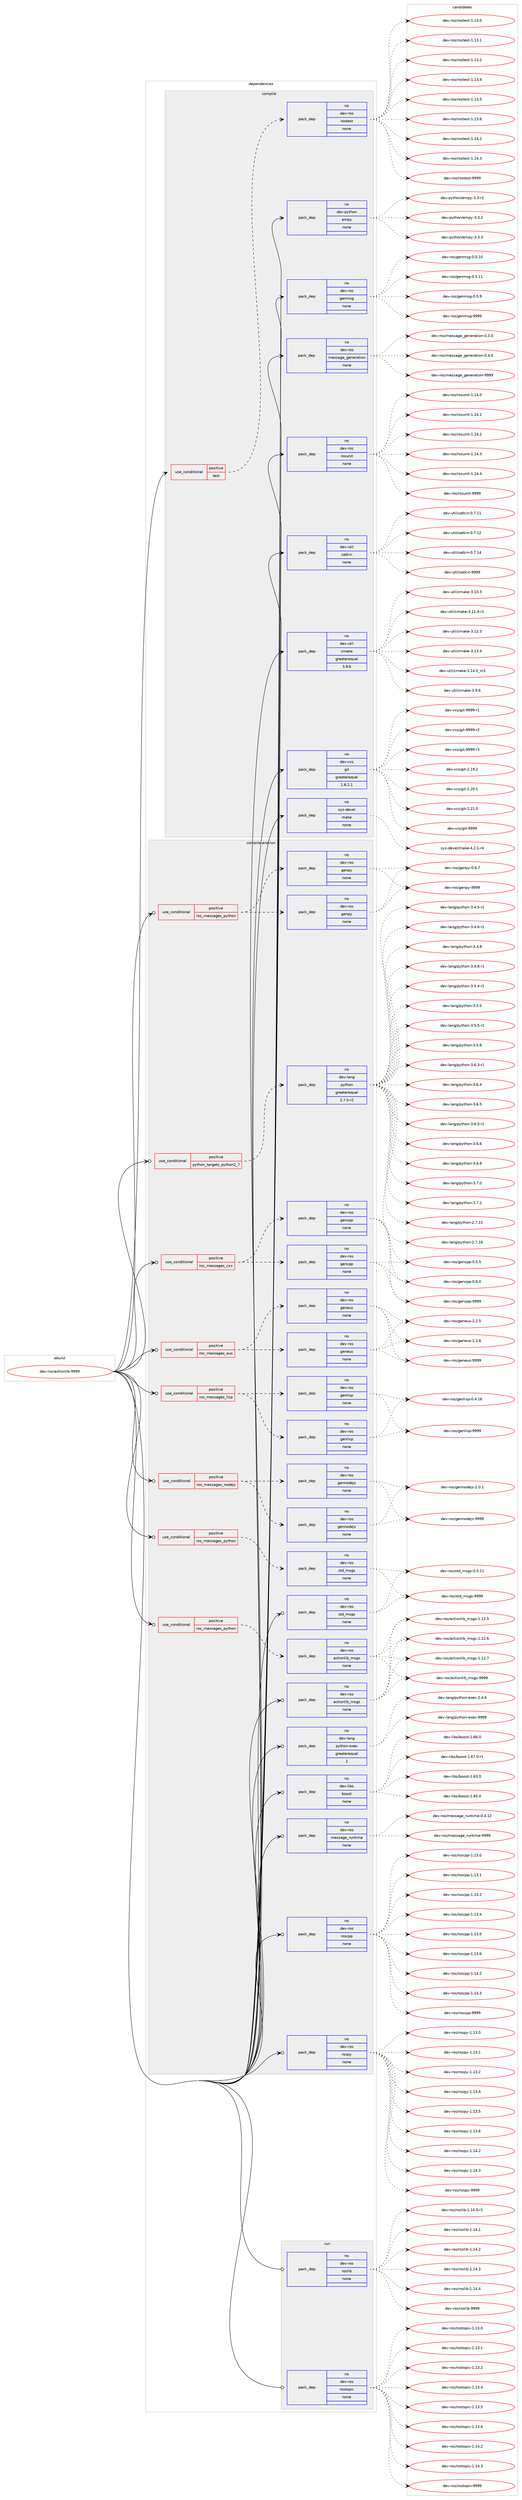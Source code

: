 digraph prolog {

# *************
# Graph options
# *************

newrank=true;
concentrate=true;
compound=true;
graph [rankdir=LR,fontname=Helvetica,fontsize=10,ranksep=1.5];#, ranksep=2.5, nodesep=0.2];
edge  [arrowhead=vee];
node  [fontname=Helvetica,fontsize=10];

# **********
# The ebuild
# **********

subgraph cluster_leftcol {
color=gray;
rank=same;
label=<<i>ebuild</i>>;
id [label="dev-ros/actionlib-9999", color=red, width=4, href="../dev-ros/actionlib-9999.svg"];
}

# ****************
# The dependencies
# ****************

subgraph cluster_midcol {
color=gray;
label=<<i>dependencies</i>>;
subgraph cluster_compile {
fillcolor="#eeeeee";
style=filled;
label=<<i>compile</i>>;
subgraph cond387788 {
dependency1451330 [label=<<TABLE BORDER="0" CELLBORDER="1" CELLSPACING="0" CELLPADDING="4"><TR><TD ROWSPAN="3" CELLPADDING="10">use_conditional</TD></TR><TR><TD>positive</TD></TR><TR><TD>test</TD></TR></TABLE>>, shape=none, color=red];
subgraph pack1040162 {
dependency1451331 [label=<<TABLE BORDER="0" CELLBORDER="1" CELLSPACING="0" CELLPADDING="4" WIDTH="220"><TR><TD ROWSPAN="6" CELLPADDING="30">pack_dep</TD></TR><TR><TD WIDTH="110">no</TD></TR><TR><TD>dev-ros</TD></TR><TR><TD>rostest</TD></TR><TR><TD>none</TD></TR><TR><TD></TD></TR></TABLE>>, shape=none, color=blue];
}
dependency1451330:e -> dependency1451331:w [weight=20,style="dashed",arrowhead="vee"];
}
id:e -> dependency1451330:w [weight=20,style="solid",arrowhead="vee"];
subgraph pack1040163 {
dependency1451332 [label=<<TABLE BORDER="0" CELLBORDER="1" CELLSPACING="0" CELLPADDING="4" WIDTH="220"><TR><TD ROWSPAN="6" CELLPADDING="30">pack_dep</TD></TR><TR><TD WIDTH="110">no</TD></TR><TR><TD>dev-python</TD></TR><TR><TD>empy</TD></TR><TR><TD>none</TD></TR><TR><TD></TD></TR></TABLE>>, shape=none, color=blue];
}
id:e -> dependency1451332:w [weight=20,style="solid",arrowhead="vee"];
subgraph pack1040164 {
dependency1451333 [label=<<TABLE BORDER="0" CELLBORDER="1" CELLSPACING="0" CELLPADDING="4" WIDTH="220"><TR><TD ROWSPAN="6" CELLPADDING="30">pack_dep</TD></TR><TR><TD WIDTH="110">no</TD></TR><TR><TD>dev-ros</TD></TR><TR><TD>genmsg</TD></TR><TR><TD>none</TD></TR><TR><TD></TD></TR></TABLE>>, shape=none, color=blue];
}
id:e -> dependency1451333:w [weight=20,style="solid",arrowhead="vee"];
subgraph pack1040165 {
dependency1451334 [label=<<TABLE BORDER="0" CELLBORDER="1" CELLSPACING="0" CELLPADDING="4" WIDTH="220"><TR><TD ROWSPAN="6" CELLPADDING="30">pack_dep</TD></TR><TR><TD WIDTH="110">no</TD></TR><TR><TD>dev-ros</TD></TR><TR><TD>message_generation</TD></TR><TR><TD>none</TD></TR><TR><TD></TD></TR></TABLE>>, shape=none, color=blue];
}
id:e -> dependency1451334:w [weight=20,style="solid",arrowhead="vee"];
subgraph pack1040166 {
dependency1451335 [label=<<TABLE BORDER="0" CELLBORDER="1" CELLSPACING="0" CELLPADDING="4" WIDTH="220"><TR><TD ROWSPAN="6" CELLPADDING="30">pack_dep</TD></TR><TR><TD WIDTH="110">no</TD></TR><TR><TD>dev-ros</TD></TR><TR><TD>rosunit</TD></TR><TR><TD>none</TD></TR><TR><TD></TD></TR></TABLE>>, shape=none, color=blue];
}
id:e -> dependency1451335:w [weight=20,style="solid",arrowhead="vee"];
subgraph pack1040167 {
dependency1451336 [label=<<TABLE BORDER="0" CELLBORDER="1" CELLSPACING="0" CELLPADDING="4" WIDTH="220"><TR><TD ROWSPAN="6" CELLPADDING="30">pack_dep</TD></TR><TR><TD WIDTH="110">no</TD></TR><TR><TD>dev-util</TD></TR><TR><TD>catkin</TD></TR><TR><TD>none</TD></TR><TR><TD></TD></TR></TABLE>>, shape=none, color=blue];
}
id:e -> dependency1451336:w [weight=20,style="solid",arrowhead="vee"];
subgraph pack1040168 {
dependency1451337 [label=<<TABLE BORDER="0" CELLBORDER="1" CELLSPACING="0" CELLPADDING="4" WIDTH="220"><TR><TD ROWSPAN="6" CELLPADDING="30">pack_dep</TD></TR><TR><TD WIDTH="110">no</TD></TR><TR><TD>dev-util</TD></TR><TR><TD>cmake</TD></TR><TR><TD>greaterequal</TD></TR><TR><TD>3.9.6</TD></TR></TABLE>>, shape=none, color=blue];
}
id:e -> dependency1451337:w [weight=20,style="solid",arrowhead="vee"];
subgraph pack1040169 {
dependency1451338 [label=<<TABLE BORDER="0" CELLBORDER="1" CELLSPACING="0" CELLPADDING="4" WIDTH="220"><TR><TD ROWSPAN="6" CELLPADDING="30">pack_dep</TD></TR><TR><TD WIDTH="110">no</TD></TR><TR><TD>dev-vcs</TD></TR><TR><TD>git</TD></TR><TR><TD>greaterequal</TD></TR><TR><TD>1.8.2.1</TD></TR></TABLE>>, shape=none, color=blue];
}
id:e -> dependency1451338:w [weight=20,style="solid",arrowhead="vee"];
subgraph pack1040170 {
dependency1451339 [label=<<TABLE BORDER="0" CELLBORDER="1" CELLSPACING="0" CELLPADDING="4" WIDTH="220"><TR><TD ROWSPAN="6" CELLPADDING="30">pack_dep</TD></TR><TR><TD WIDTH="110">no</TD></TR><TR><TD>sys-devel</TD></TR><TR><TD>make</TD></TR><TR><TD>none</TD></TR><TR><TD></TD></TR></TABLE>>, shape=none, color=blue];
}
id:e -> dependency1451339:w [weight=20,style="solid",arrowhead="vee"];
}
subgraph cluster_compileandrun {
fillcolor="#eeeeee";
style=filled;
label=<<i>compile and run</i>>;
subgraph cond387789 {
dependency1451340 [label=<<TABLE BORDER="0" CELLBORDER="1" CELLSPACING="0" CELLPADDING="4"><TR><TD ROWSPAN="3" CELLPADDING="10">use_conditional</TD></TR><TR><TD>positive</TD></TR><TR><TD>python_targets_python2_7</TD></TR></TABLE>>, shape=none, color=red];
subgraph pack1040171 {
dependency1451341 [label=<<TABLE BORDER="0" CELLBORDER="1" CELLSPACING="0" CELLPADDING="4" WIDTH="220"><TR><TD ROWSPAN="6" CELLPADDING="30">pack_dep</TD></TR><TR><TD WIDTH="110">no</TD></TR><TR><TD>dev-lang</TD></TR><TR><TD>python</TD></TR><TR><TD>greaterequal</TD></TR><TR><TD>2.7.5-r2</TD></TR></TABLE>>, shape=none, color=blue];
}
dependency1451340:e -> dependency1451341:w [weight=20,style="dashed",arrowhead="vee"];
}
id:e -> dependency1451340:w [weight=20,style="solid",arrowhead="odotvee"];
subgraph cond387790 {
dependency1451342 [label=<<TABLE BORDER="0" CELLBORDER="1" CELLSPACING="0" CELLPADDING="4"><TR><TD ROWSPAN="3" CELLPADDING="10">use_conditional</TD></TR><TR><TD>positive</TD></TR><TR><TD>ros_messages_cxx</TD></TR></TABLE>>, shape=none, color=red];
subgraph pack1040172 {
dependency1451343 [label=<<TABLE BORDER="0" CELLBORDER="1" CELLSPACING="0" CELLPADDING="4" WIDTH="220"><TR><TD ROWSPAN="6" CELLPADDING="30">pack_dep</TD></TR><TR><TD WIDTH="110">no</TD></TR><TR><TD>dev-ros</TD></TR><TR><TD>gencpp</TD></TR><TR><TD>none</TD></TR><TR><TD></TD></TR></TABLE>>, shape=none, color=blue];
}
dependency1451342:e -> dependency1451343:w [weight=20,style="dashed",arrowhead="vee"];
subgraph pack1040173 {
dependency1451344 [label=<<TABLE BORDER="0" CELLBORDER="1" CELLSPACING="0" CELLPADDING="4" WIDTH="220"><TR><TD ROWSPAN="6" CELLPADDING="30">pack_dep</TD></TR><TR><TD WIDTH="110">no</TD></TR><TR><TD>dev-ros</TD></TR><TR><TD>gencpp</TD></TR><TR><TD>none</TD></TR><TR><TD></TD></TR></TABLE>>, shape=none, color=blue];
}
dependency1451342:e -> dependency1451344:w [weight=20,style="dashed",arrowhead="vee"];
}
id:e -> dependency1451342:w [weight=20,style="solid",arrowhead="odotvee"];
subgraph cond387791 {
dependency1451345 [label=<<TABLE BORDER="0" CELLBORDER="1" CELLSPACING="0" CELLPADDING="4"><TR><TD ROWSPAN="3" CELLPADDING="10">use_conditional</TD></TR><TR><TD>positive</TD></TR><TR><TD>ros_messages_eus</TD></TR></TABLE>>, shape=none, color=red];
subgraph pack1040174 {
dependency1451346 [label=<<TABLE BORDER="0" CELLBORDER="1" CELLSPACING="0" CELLPADDING="4" WIDTH="220"><TR><TD ROWSPAN="6" CELLPADDING="30">pack_dep</TD></TR><TR><TD WIDTH="110">no</TD></TR><TR><TD>dev-ros</TD></TR><TR><TD>geneus</TD></TR><TR><TD>none</TD></TR><TR><TD></TD></TR></TABLE>>, shape=none, color=blue];
}
dependency1451345:e -> dependency1451346:w [weight=20,style="dashed",arrowhead="vee"];
subgraph pack1040175 {
dependency1451347 [label=<<TABLE BORDER="0" CELLBORDER="1" CELLSPACING="0" CELLPADDING="4" WIDTH="220"><TR><TD ROWSPAN="6" CELLPADDING="30">pack_dep</TD></TR><TR><TD WIDTH="110">no</TD></TR><TR><TD>dev-ros</TD></TR><TR><TD>geneus</TD></TR><TR><TD>none</TD></TR><TR><TD></TD></TR></TABLE>>, shape=none, color=blue];
}
dependency1451345:e -> dependency1451347:w [weight=20,style="dashed",arrowhead="vee"];
}
id:e -> dependency1451345:w [weight=20,style="solid",arrowhead="odotvee"];
subgraph cond387792 {
dependency1451348 [label=<<TABLE BORDER="0" CELLBORDER="1" CELLSPACING="0" CELLPADDING="4"><TR><TD ROWSPAN="3" CELLPADDING="10">use_conditional</TD></TR><TR><TD>positive</TD></TR><TR><TD>ros_messages_lisp</TD></TR></TABLE>>, shape=none, color=red];
subgraph pack1040176 {
dependency1451349 [label=<<TABLE BORDER="0" CELLBORDER="1" CELLSPACING="0" CELLPADDING="4" WIDTH="220"><TR><TD ROWSPAN="6" CELLPADDING="30">pack_dep</TD></TR><TR><TD WIDTH="110">no</TD></TR><TR><TD>dev-ros</TD></TR><TR><TD>genlisp</TD></TR><TR><TD>none</TD></TR><TR><TD></TD></TR></TABLE>>, shape=none, color=blue];
}
dependency1451348:e -> dependency1451349:w [weight=20,style="dashed",arrowhead="vee"];
subgraph pack1040177 {
dependency1451350 [label=<<TABLE BORDER="0" CELLBORDER="1" CELLSPACING="0" CELLPADDING="4" WIDTH="220"><TR><TD ROWSPAN="6" CELLPADDING="30">pack_dep</TD></TR><TR><TD WIDTH="110">no</TD></TR><TR><TD>dev-ros</TD></TR><TR><TD>genlisp</TD></TR><TR><TD>none</TD></TR><TR><TD></TD></TR></TABLE>>, shape=none, color=blue];
}
dependency1451348:e -> dependency1451350:w [weight=20,style="dashed",arrowhead="vee"];
}
id:e -> dependency1451348:w [weight=20,style="solid",arrowhead="odotvee"];
subgraph cond387793 {
dependency1451351 [label=<<TABLE BORDER="0" CELLBORDER="1" CELLSPACING="0" CELLPADDING="4"><TR><TD ROWSPAN="3" CELLPADDING="10">use_conditional</TD></TR><TR><TD>positive</TD></TR><TR><TD>ros_messages_nodejs</TD></TR></TABLE>>, shape=none, color=red];
subgraph pack1040178 {
dependency1451352 [label=<<TABLE BORDER="0" CELLBORDER="1" CELLSPACING="0" CELLPADDING="4" WIDTH="220"><TR><TD ROWSPAN="6" CELLPADDING="30">pack_dep</TD></TR><TR><TD WIDTH="110">no</TD></TR><TR><TD>dev-ros</TD></TR><TR><TD>gennodejs</TD></TR><TR><TD>none</TD></TR><TR><TD></TD></TR></TABLE>>, shape=none, color=blue];
}
dependency1451351:e -> dependency1451352:w [weight=20,style="dashed",arrowhead="vee"];
subgraph pack1040179 {
dependency1451353 [label=<<TABLE BORDER="0" CELLBORDER="1" CELLSPACING="0" CELLPADDING="4" WIDTH="220"><TR><TD ROWSPAN="6" CELLPADDING="30">pack_dep</TD></TR><TR><TD WIDTH="110">no</TD></TR><TR><TD>dev-ros</TD></TR><TR><TD>gennodejs</TD></TR><TR><TD>none</TD></TR><TR><TD></TD></TR></TABLE>>, shape=none, color=blue];
}
dependency1451351:e -> dependency1451353:w [weight=20,style="dashed",arrowhead="vee"];
}
id:e -> dependency1451351:w [weight=20,style="solid",arrowhead="odotvee"];
subgraph cond387794 {
dependency1451354 [label=<<TABLE BORDER="0" CELLBORDER="1" CELLSPACING="0" CELLPADDING="4"><TR><TD ROWSPAN="3" CELLPADDING="10">use_conditional</TD></TR><TR><TD>positive</TD></TR><TR><TD>ros_messages_python</TD></TR></TABLE>>, shape=none, color=red];
subgraph pack1040180 {
dependency1451355 [label=<<TABLE BORDER="0" CELLBORDER="1" CELLSPACING="0" CELLPADDING="4" WIDTH="220"><TR><TD ROWSPAN="6" CELLPADDING="30">pack_dep</TD></TR><TR><TD WIDTH="110">no</TD></TR><TR><TD>dev-ros</TD></TR><TR><TD>actionlib_msgs</TD></TR><TR><TD>none</TD></TR><TR><TD></TD></TR></TABLE>>, shape=none, color=blue];
}
dependency1451354:e -> dependency1451355:w [weight=20,style="dashed",arrowhead="vee"];
}
id:e -> dependency1451354:w [weight=20,style="solid",arrowhead="odotvee"];
subgraph cond387795 {
dependency1451356 [label=<<TABLE BORDER="0" CELLBORDER="1" CELLSPACING="0" CELLPADDING="4"><TR><TD ROWSPAN="3" CELLPADDING="10">use_conditional</TD></TR><TR><TD>positive</TD></TR><TR><TD>ros_messages_python</TD></TR></TABLE>>, shape=none, color=red];
subgraph pack1040181 {
dependency1451357 [label=<<TABLE BORDER="0" CELLBORDER="1" CELLSPACING="0" CELLPADDING="4" WIDTH="220"><TR><TD ROWSPAN="6" CELLPADDING="30">pack_dep</TD></TR><TR><TD WIDTH="110">no</TD></TR><TR><TD>dev-ros</TD></TR><TR><TD>genpy</TD></TR><TR><TD>none</TD></TR><TR><TD></TD></TR></TABLE>>, shape=none, color=blue];
}
dependency1451356:e -> dependency1451357:w [weight=20,style="dashed",arrowhead="vee"];
subgraph pack1040182 {
dependency1451358 [label=<<TABLE BORDER="0" CELLBORDER="1" CELLSPACING="0" CELLPADDING="4" WIDTH="220"><TR><TD ROWSPAN="6" CELLPADDING="30">pack_dep</TD></TR><TR><TD WIDTH="110">no</TD></TR><TR><TD>dev-ros</TD></TR><TR><TD>genpy</TD></TR><TR><TD>none</TD></TR><TR><TD></TD></TR></TABLE>>, shape=none, color=blue];
}
dependency1451356:e -> dependency1451358:w [weight=20,style="dashed",arrowhead="vee"];
}
id:e -> dependency1451356:w [weight=20,style="solid",arrowhead="odotvee"];
subgraph cond387796 {
dependency1451359 [label=<<TABLE BORDER="0" CELLBORDER="1" CELLSPACING="0" CELLPADDING="4"><TR><TD ROWSPAN="3" CELLPADDING="10">use_conditional</TD></TR><TR><TD>positive</TD></TR><TR><TD>ros_messages_python</TD></TR></TABLE>>, shape=none, color=red];
subgraph pack1040183 {
dependency1451360 [label=<<TABLE BORDER="0" CELLBORDER="1" CELLSPACING="0" CELLPADDING="4" WIDTH="220"><TR><TD ROWSPAN="6" CELLPADDING="30">pack_dep</TD></TR><TR><TD WIDTH="110">no</TD></TR><TR><TD>dev-ros</TD></TR><TR><TD>std_msgs</TD></TR><TR><TD>none</TD></TR><TR><TD></TD></TR></TABLE>>, shape=none, color=blue];
}
dependency1451359:e -> dependency1451360:w [weight=20,style="dashed",arrowhead="vee"];
}
id:e -> dependency1451359:w [weight=20,style="solid",arrowhead="odotvee"];
subgraph pack1040184 {
dependency1451361 [label=<<TABLE BORDER="0" CELLBORDER="1" CELLSPACING="0" CELLPADDING="4" WIDTH="220"><TR><TD ROWSPAN="6" CELLPADDING="30">pack_dep</TD></TR><TR><TD WIDTH="110">no</TD></TR><TR><TD>dev-lang</TD></TR><TR><TD>python-exec</TD></TR><TR><TD>greaterequal</TD></TR><TR><TD>2</TD></TR></TABLE>>, shape=none, color=blue];
}
id:e -> dependency1451361:w [weight=20,style="solid",arrowhead="odotvee"];
subgraph pack1040185 {
dependency1451362 [label=<<TABLE BORDER="0" CELLBORDER="1" CELLSPACING="0" CELLPADDING="4" WIDTH="220"><TR><TD ROWSPAN="6" CELLPADDING="30">pack_dep</TD></TR><TR><TD WIDTH="110">no</TD></TR><TR><TD>dev-libs</TD></TR><TR><TD>boost</TD></TR><TR><TD>none</TD></TR><TR><TD></TD></TR></TABLE>>, shape=none, color=blue];
}
id:e -> dependency1451362:w [weight=20,style="solid",arrowhead="odotvee"];
subgraph pack1040186 {
dependency1451363 [label=<<TABLE BORDER="0" CELLBORDER="1" CELLSPACING="0" CELLPADDING="4" WIDTH="220"><TR><TD ROWSPAN="6" CELLPADDING="30">pack_dep</TD></TR><TR><TD WIDTH="110">no</TD></TR><TR><TD>dev-ros</TD></TR><TR><TD>actionlib_msgs</TD></TR><TR><TD>none</TD></TR><TR><TD></TD></TR></TABLE>>, shape=none, color=blue];
}
id:e -> dependency1451363:w [weight=20,style="solid",arrowhead="odotvee"];
subgraph pack1040187 {
dependency1451364 [label=<<TABLE BORDER="0" CELLBORDER="1" CELLSPACING="0" CELLPADDING="4" WIDTH="220"><TR><TD ROWSPAN="6" CELLPADDING="30">pack_dep</TD></TR><TR><TD WIDTH="110">no</TD></TR><TR><TD>dev-ros</TD></TR><TR><TD>message_runtime</TD></TR><TR><TD>none</TD></TR><TR><TD></TD></TR></TABLE>>, shape=none, color=blue];
}
id:e -> dependency1451364:w [weight=20,style="solid",arrowhead="odotvee"];
subgraph pack1040188 {
dependency1451365 [label=<<TABLE BORDER="0" CELLBORDER="1" CELLSPACING="0" CELLPADDING="4" WIDTH="220"><TR><TD ROWSPAN="6" CELLPADDING="30">pack_dep</TD></TR><TR><TD WIDTH="110">no</TD></TR><TR><TD>dev-ros</TD></TR><TR><TD>roscpp</TD></TR><TR><TD>none</TD></TR><TR><TD></TD></TR></TABLE>>, shape=none, color=blue];
}
id:e -> dependency1451365:w [weight=20,style="solid",arrowhead="odotvee"];
subgraph pack1040189 {
dependency1451366 [label=<<TABLE BORDER="0" CELLBORDER="1" CELLSPACING="0" CELLPADDING="4" WIDTH="220"><TR><TD ROWSPAN="6" CELLPADDING="30">pack_dep</TD></TR><TR><TD WIDTH="110">no</TD></TR><TR><TD>dev-ros</TD></TR><TR><TD>rospy</TD></TR><TR><TD>none</TD></TR><TR><TD></TD></TR></TABLE>>, shape=none, color=blue];
}
id:e -> dependency1451366:w [weight=20,style="solid",arrowhead="odotvee"];
subgraph pack1040190 {
dependency1451367 [label=<<TABLE BORDER="0" CELLBORDER="1" CELLSPACING="0" CELLPADDING="4" WIDTH="220"><TR><TD ROWSPAN="6" CELLPADDING="30">pack_dep</TD></TR><TR><TD WIDTH="110">no</TD></TR><TR><TD>dev-ros</TD></TR><TR><TD>std_msgs</TD></TR><TR><TD>none</TD></TR><TR><TD></TD></TR></TABLE>>, shape=none, color=blue];
}
id:e -> dependency1451367:w [weight=20,style="solid",arrowhead="odotvee"];
}
subgraph cluster_run {
fillcolor="#eeeeee";
style=filled;
label=<<i>run</i>>;
subgraph pack1040191 {
dependency1451368 [label=<<TABLE BORDER="0" CELLBORDER="1" CELLSPACING="0" CELLPADDING="4" WIDTH="220"><TR><TD ROWSPAN="6" CELLPADDING="30">pack_dep</TD></TR><TR><TD WIDTH="110">no</TD></TR><TR><TD>dev-ros</TD></TR><TR><TD>roslib</TD></TR><TR><TD>none</TD></TR><TR><TD></TD></TR></TABLE>>, shape=none, color=blue];
}
id:e -> dependency1451368:w [weight=20,style="solid",arrowhead="odot"];
subgraph pack1040192 {
dependency1451369 [label=<<TABLE BORDER="0" CELLBORDER="1" CELLSPACING="0" CELLPADDING="4" WIDTH="220"><TR><TD ROWSPAN="6" CELLPADDING="30">pack_dep</TD></TR><TR><TD WIDTH="110">no</TD></TR><TR><TD>dev-ros</TD></TR><TR><TD>rostopic</TD></TR><TR><TD>none</TD></TR><TR><TD></TD></TR></TABLE>>, shape=none, color=blue];
}
id:e -> dependency1451369:w [weight=20,style="solid",arrowhead="odot"];
}
}

# **************
# The candidates
# **************

subgraph cluster_choices {
rank=same;
color=gray;
label=<<i>candidates</i>>;

subgraph choice1040162 {
color=black;
nodesep=1;
choice100101118451141111154711411111511610111511645494649514648 [label="dev-ros/rostest-1.13.0", color=red, width=4,href="../dev-ros/rostest-1.13.0.svg"];
choice100101118451141111154711411111511610111511645494649514649 [label="dev-ros/rostest-1.13.1", color=red, width=4,href="../dev-ros/rostest-1.13.1.svg"];
choice100101118451141111154711411111511610111511645494649514650 [label="dev-ros/rostest-1.13.2", color=red, width=4,href="../dev-ros/rostest-1.13.2.svg"];
choice100101118451141111154711411111511610111511645494649514652 [label="dev-ros/rostest-1.13.4", color=red, width=4,href="../dev-ros/rostest-1.13.4.svg"];
choice100101118451141111154711411111511610111511645494649514653 [label="dev-ros/rostest-1.13.5", color=red, width=4,href="../dev-ros/rostest-1.13.5.svg"];
choice100101118451141111154711411111511610111511645494649514654 [label="dev-ros/rostest-1.13.6", color=red, width=4,href="../dev-ros/rostest-1.13.6.svg"];
choice100101118451141111154711411111511610111511645494649524650 [label="dev-ros/rostest-1.14.2", color=red, width=4,href="../dev-ros/rostest-1.14.2.svg"];
choice100101118451141111154711411111511610111511645494649524651 [label="dev-ros/rostest-1.14.3", color=red, width=4,href="../dev-ros/rostest-1.14.3.svg"];
choice10010111845114111115471141111151161011151164557575757 [label="dev-ros/rostest-9999", color=red, width=4,href="../dev-ros/rostest-9999.svg"];
dependency1451331:e -> choice100101118451141111154711411111511610111511645494649514648:w [style=dotted,weight="100"];
dependency1451331:e -> choice100101118451141111154711411111511610111511645494649514649:w [style=dotted,weight="100"];
dependency1451331:e -> choice100101118451141111154711411111511610111511645494649514650:w [style=dotted,weight="100"];
dependency1451331:e -> choice100101118451141111154711411111511610111511645494649514652:w [style=dotted,weight="100"];
dependency1451331:e -> choice100101118451141111154711411111511610111511645494649514653:w [style=dotted,weight="100"];
dependency1451331:e -> choice100101118451141111154711411111511610111511645494649514654:w [style=dotted,weight="100"];
dependency1451331:e -> choice100101118451141111154711411111511610111511645494649524650:w [style=dotted,weight="100"];
dependency1451331:e -> choice100101118451141111154711411111511610111511645494649524651:w [style=dotted,weight="100"];
dependency1451331:e -> choice10010111845114111115471141111151161011151164557575757:w [style=dotted,weight="100"];
}
subgraph choice1040163 {
color=black;
nodesep=1;
choice1001011184511212111610411111047101109112121455146514511449 [label="dev-python/empy-3.3-r1", color=red, width=4,href="../dev-python/empy-3.3-r1.svg"];
choice1001011184511212111610411111047101109112121455146514650 [label="dev-python/empy-3.3.2", color=red, width=4,href="../dev-python/empy-3.3.2.svg"];
choice1001011184511212111610411111047101109112121455146514651 [label="dev-python/empy-3.3.3", color=red, width=4,href="../dev-python/empy-3.3.3.svg"];
dependency1451332:e -> choice1001011184511212111610411111047101109112121455146514511449:w [style=dotted,weight="100"];
dependency1451332:e -> choice1001011184511212111610411111047101109112121455146514650:w [style=dotted,weight="100"];
dependency1451332:e -> choice1001011184511212111610411111047101109112121455146514651:w [style=dotted,weight="100"];
}
subgraph choice1040164 {
color=black;
nodesep=1;
choice100101118451141111154710310111010911510345484653464948 [label="dev-ros/genmsg-0.5.10", color=red, width=4,href="../dev-ros/genmsg-0.5.10.svg"];
choice100101118451141111154710310111010911510345484653464949 [label="dev-ros/genmsg-0.5.11", color=red, width=4,href="../dev-ros/genmsg-0.5.11.svg"];
choice1001011184511411111547103101110109115103454846534657 [label="dev-ros/genmsg-0.5.9", color=red, width=4,href="../dev-ros/genmsg-0.5.9.svg"];
choice10010111845114111115471031011101091151034557575757 [label="dev-ros/genmsg-9999", color=red, width=4,href="../dev-ros/genmsg-9999.svg"];
dependency1451333:e -> choice100101118451141111154710310111010911510345484653464948:w [style=dotted,weight="100"];
dependency1451333:e -> choice100101118451141111154710310111010911510345484653464949:w [style=dotted,weight="100"];
dependency1451333:e -> choice1001011184511411111547103101110109115103454846534657:w [style=dotted,weight="100"];
dependency1451333:e -> choice10010111845114111115471031011101091151034557575757:w [style=dotted,weight="100"];
}
subgraph choice1040165 {
color=black;
nodesep=1;
choice1001011184511411111547109101115115971031019510310111010111497116105111110454846514648 [label="dev-ros/message_generation-0.3.0", color=red, width=4,href="../dev-ros/message_generation-0.3.0.svg"];
choice1001011184511411111547109101115115971031019510310111010111497116105111110454846524648 [label="dev-ros/message_generation-0.4.0", color=red, width=4,href="../dev-ros/message_generation-0.4.0.svg"];
choice10010111845114111115471091011151159710310195103101110101114971161051111104557575757 [label="dev-ros/message_generation-9999", color=red, width=4,href="../dev-ros/message_generation-9999.svg"];
dependency1451334:e -> choice1001011184511411111547109101115115971031019510310111010111497116105111110454846514648:w [style=dotted,weight="100"];
dependency1451334:e -> choice1001011184511411111547109101115115971031019510310111010111497116105111110454846524648:w [style=dotted,weight="100"];
dependency1451334:e -> choice10010111845114111115471091011151159710310195103101110101114971161051111104557575757:w [style=dotted,weight="100"];
}
subgraph choice1040166 {
color=black;
nodesep=1;
choice100101118451141111154711411111511711010511645494649524648 [label="dev-ros/rosunit-1.14.0", color=red, width=4,href="../dev-ros/rosunit-1.14.0.svg"];
choice100101118451141111154711411111511711010511645494649524649 [label="dev-ros/rosunit-1.14.1", color=red, width=4,href="../dev-ros/rosunit-1.14.1.svg"];
choice100101118451141111154711411111511711010511645494649524650 [label="dev-ros/rosunit-1.14.2", color=red, width=4,href="../dev-ros/rosunit-1.14.2.svg"];
choice100101118451141111154711411111511711010511645494649524651 [label="dev-ros/rosunit-1.14.3", color=red, width=4,href="../dev-ros/rosunit-1.14.3.svg"];
choice100101118451141111154711411111511711010511645494649524652 [label="dev-ros/rosunit-1.14.4", color=red, width=4,href="../dev-ros/rosunit-1.14.4.svg"];
choice10010111845114111115471141111151171101051164557575757 [label="dev-ros/rosunit-9999", color=red, width=4,href="../dev-ros/rosunit-9999.svg"];
dependency1451335:e -> choice100101118451141111154711411111511711010511645494649524648:w [style=dotted,weight="100"];
dependency1451335:e -> choice100101118451141111154711411111511711010511645494649524649:w [style=dotted,weight="100"];
dependency1451335:e -> choice100101118451141111154711411111511711010511645494649524650:w [style=dotted,weight="100"];
dependency1451335:e -> choice100101118451141111154711411111511711010511645494649524651:w [style=dotted,weight="100"];
dependency1451335:e -> choice100101118451141111154711411111511711010511645494649524652:w [style=dotted,weight="100"];
dependency1451335:e -> choice10010111845114111115471141111151171101051164557575757:w [style=dotted,weight="100"];
}
subgraph choice1040167 {
color=black;
nodesep=1;
choice1001011184511711610510847999711610710511045484655464949 [label="dev-util/catkin-0.7.11", color=red, width=4,href="../dev-util/catkin-0.7.11.svg"];
choice1001011184511711610510847999711610710511045484655464950 [label="dev-util/catkin-0.7.12", color=red, width=4,href="../dev-util/catkin-0.7.12.svg"];
choice1001011184511711610510847999711610710511045484655464952 [label="dev-util/catkin-0.7.14", color=red, width=4,href="../dev-util/catkin-0.7.14.svg"];
choice100101118451171161051084799971161071051104557575757 [label="dev-util/catkin-9999", color=red, width=4,href="../dev-util/catkin-9999.svg"];
dependency1451336:e -> choice1001011184511711610510847999711610710511045484655464949:w [style=dotted,weight="100"];
dependency1451336:e -> choice1001011184511711610510847999711610710511045484655464950:w [style=dotted,weight="100"];
dependency1451336:e -> choice1001011184511711610510847999711610710511045484655464952:w [style=dotted,weight="100"];
dependency1451336:e -> choice100101118451171161051084799971161071051104557575757:w [style=dotted,weight="100"];
}
subgraph choice1040168 {
color=black;
nodesep=1;
choice1001011184511711610510847991099710710145514649484651 [label="dev-util/cmake-3.10.3", color=red, width=4,href="../dev-util/cmake-3.10.3.svg"];
choice10010111845117116105108479910997107101455146494946524511449 [label="dev-util/cmake-3.11.4-r1", color=red, width=4,href="../dev-util/cmake-3.11.4-r1.svg"];
choice1001011184511711610510847991099710710145514649504651 [label="dev-util/cmake-3.12.3", color=red, width=4,href="../dev-util/cmake-3.12.3.svg"];
choice1001011184511711610510847991099710710145514649514652 [label="dev-util/cmake-3.13.4", color=red, width=4,href="../dev-util/cmake-3.13.4.svg"];
choice1001011184511711610510847991099710710145514649524648951149951 [label="dev-util/cmake-3.14.0_rc3", color=red, width=4,href="../dev-util/cmake-3.14.0_rc3.svg"];
choice10010111845117116105108479910997107101455146574654 [label="dev-util/cmake-3.9.6", color=red, width=4,href="../dev-util/cmake-3.9.6.svg"];
dependency1451337:e -> choice1001011184511711610510847991099710710145514649484651:w [style=dotted,weight="100"];
dependency1451337:e -> choice10010111845117116105108479910997107101455146494946524511449:w [style=dotted,weight="100"];
dependency1451337:e -> choice1001011184511711610510847991099710710145514649504651:w [style=dotted,weight="100"];
dependency1451337:e -> choice1001011184511711610510847991099710710145514649514652:w [style=dotted,weight="100"];
dependency1451337:e -> choice1001011184511711610510847991099710710145514649524648951149951:w [style=dotted,weight="100"];
dependency1451337:e -> choice10010111845117116105108479910997107101455146574654:w [style=dotted,weight="100"];
}
subgraph choice1040169 {
color=black;
nodesep=1;
choice10010111845118991154710310511645504649574650 [label="dev-vcs/git-2.19.2", color=red, width=4,href="../dev-vcs/git-2.19.2.svg"];
choice10010111845118991154710310511645504650484649 [label="dev-vcs/git-2.20.1", color=red, width=4,href="../dev-vcs/git-2.20.1.svg"];
choice10010111845118991154710310511645504650494648 [label="dev-vcs/git-2.21.0", color=red, width=4,href="../dev-vcs/git-2.21.0.svg"];
choice1001011184511899115471031051164557575757 [label="dev-vcs/git-9999", color=red, width=4,href="../dev-vcs/git-9999.svg"];
choice10010111845118991154710310511645575757574511449 [label="dev-vcs/git-9999-r1", color=red, width=4,href="../dev-vcs/git-9999-r1.svg"];
choice10010111845118991154710310511645575757574511450 [label="dev-vcs/git-9999-r2", color=red, width=4,href="../dev-vcs/git-9999-r2.svg"];
choice10010111845118991154710310511645575757574511451 [label="dev-vcs/git-9999-r3", color=red, width=4,href="../dev-vcs/git-9999-r3.svg"];
dependency1451338:e -> choice10010111845118991154710310511645504649574650:w [style=dotted,weight="100"];
dependency1451338:e -> choice10010111845118991154710310511645504650484649:w [style=dotted,weight="100"];
dependency1451338:e -> choice10010111845118991154710310511645504650494648:w [style=dotted,weight="100"];
dependency1451338:e -> choice1001011184511899115471031051164557575757:w [style=dotted,weight="100"];
dependency1451338:e -> choice10010111845118991154710310511645575757574511449:w [style=dotted,weight="100"];
dependency1451338:e -> choice10010111845118991154710310511645575757574511450:w [style=dotted,weight="100"];
dependency1451338:e -> choice10010111845118991154710310511645575757574511451:w [style=dotted,weight="100"];
}
subgraph choice1040170 {
color=black;
nodesep=1;
choice1151211154510010111810110847109971071014552465046494511452 [label="sys-devel/make-4.2.1-r4", color=red, width=4,href="../sys-devel/make-4.2.1-r4.svg"];
dependency1451339:e -> choice1151211154510010111810110847109971071014552465046494511452:w [style=dotted,weight="100"];
}
subgraph choice1040171 {
color=black;
nodesep=1;
choice10010111845108971101034711212111610411111045504655464953 [label="dev-lang/python-2.7.15", color=red, width=4,href="../dev-lang/python-2.7.15.svg"];
choice10010111845108971101034711212111610411111045504655464954 [label="dev-lang/python-2.7.16", color=red, width=4,href="../dev-lang/python-2.7.16.svg"];
choice1001011184510897110103471121211161041111104551465246534511449 [label="dev-lang/python-3.4.5-r1", color=red, width=4,href="../dev-lang/python-3.4.5-r1.svg"];
choice1001011184510897110103471121211161041111104551465246544511449 [label="dev-lang/python-3.4.6-r1", color=red, width=4,href="../dev-lang/python-3.4.6-r1.svg"];
choice100101118451089711010347112121116104111110455146524656 [label="dev-lang/python-3.4.8", color=red, width=4,href="../dev-lang/python-3.4.8.svg"];
choice1001011184510897110103471121211161041111104551465246564511449 [label="dev-lang/python-3.4.8-r1", color=red, width=4,href="../dev-lang/python-3.4.8-r1.svg"];
choice1001011184510897110103471121211161041111104551465346524511449 [label="dev-lang/python-3.5.4-r1", color=red, width=4,href="../dev-lang/python-3.5.4-r1.svg"];
choice100101118451089711010347112121116104111110455146534653 [label="dev-lang/python-3.5.5", color=red, width=4,href="../dev-lang/python-3.5.5.svg"];
choice1001011184510897110103471121211161041111104551465346534511449 [label="dev-lang/python-3.5.5-r1", color=red, width=4,href="../dev-lang/python-3.5.5-r1.svg"];
choice100101118451089711010347112121116104111110455146534654 [label="dev-lang/python-3.5.6", color=red, width=4,href="../dev-lang/python-3.5.6.svg"];
choice1001011184510897110103471121211161041111104551465446514511449 [label="dev-lang/python-3.6.3-r1", color=red, width=4,href="../dev-lang/python-3.6.3-r1.svg"];
choice100101118451089711010347112121116104111110455146544652 [label="dev-lang/python-3.6.4", color=red, width=4,href="../dev-lang/python-3.6.4.svg"];
choice100101118451089711010347112121116104111110455146544653 [label="dev-lang/python-3.6.5", color=red, width=4,href="../dev-lang/python-3.6.5.svg"];
choice1001011184510897110103471121211161041111104551465446534511449 [label="dev-lang/python-3.6.5-r1", color=red, width=4,href="../dev-lang/python-3.6.5-r1.svg"];
choice100101118451089711010347112121116104111110455146544654 [label="dev-lang/python-3.6.6", color=red, width=4,href="../dev-lang/python-3.6.6.svg"];
choice100101118451089711010347112121116104111110455146544656 [label="dev-lang/python-3.6.8", color=red, width=4,href="../dev-lang/python-3.6.8.svg"];
choice100101118451089711010347112121116104111110455146554648 [label="dev-lang/python-3.7.0", color=red, width=4,href="../dev-lang/python-3.7.0.svg"];
choice100101118451089711010347112121116104111110455146554650 [label="dev-lang/python-3.7.2", color=red, width=4,href="../dev-lang/python-3.7.2.svg"];
dependency1451341:e -> choice10010111845108971101034711212111610411111045504655464953:w [style=dotted,weight="100"];
dependency1451341:e -> choice10010111845108971101034711212111610411111045504655464954:w [style=dotted,weight="100"];
dependency1451341:e -> choice1001011184510897110103471121211161041111104551465246534511449:w [style=dotted,weight="100"];
dependency1451341:e -> choice1001011184510897110103471121211161041111104551465246544511449:w [style=dotted,weight="100"];
dependency1451341:e -> choice100101118451089711010347112121116104111110455146524656:w [style=dotted,weight="100"];
dependency1451341:e -> choice1001011184510897110103471121211161041111104551465246564511449:w [style=dotted,weight="100"];
dependency1451341:e -> choice1001011184510897110103471121211161041111104551465346524511449:w [style=dotted,weight="100"];
dependency1451341:e -> choice100101118451089711010347112121116104111110455146534653:w [style=dotted,weight="100"];
dependency1451341:e -> choice1001011184510897110103471121211161041111104551465346534511449:w [style=dotted,weight="100"];
dependency1451341:e -> choice100101118451089711010347112121116104111110455146534654:w [style=dotted,weight="100"];
dependency1451341:e -> choice1001011184510897110103471121211161041111104551465446514511449:w [style=dotted,weight="100"];
dependency1451341:e -> choice100101118451089711010347112121116104111110455146544652:w [style=dotted,weight="100"];
dependency1451341:e -> choice100101118451089711010347112121116104111110455146544653:w [style=dotted,weight="100"];
dependency1451341:e -> choice1001011184510897110103471121211161041111104551465446534511449:w [style=dotted,weight="100"];
dependency1451341:e -> choice100101118451089711010347112121116104111110455146544654:w [style=dotted,weight="100"];
dependency1451341:e -> choice100101118451089711010347112121116104111110455146544656:w [style=dotted,weight="100"];
dependency1451341:e -> choice100101118451089711010347112121116104111110455146554648:w [style=dotted,weight="100"];
dependency1451341:e -> choice100101118451089711010347112121116104111110455146554650:w [style=dotted,weight="100"];
}
subgraph choice1040172 {
color=black;
nodesep=1;
choice100101118451141111154710310111099112112454846534653 [label="dev-ros/gencpp-0.5.5", color=red, width=4,href="../dev-ros/gencpp-0.5.5.svg"];
choice100101118451141111154710310111099112112454846544648 [label="dev-ros/gencpp-0.6.0", color=red, width=4,href="../dev-ros/gencpp-0.6.0.svg"];
choice1001011184511411111547103101110991121124557575757 [label="dev-ros/gencpp-9999", color=red, width=4,href="../dev-ros/gencpp-9999.svg"];
dependency1451343:e -> choice100101118451141111154710310111099112112454846534653:w [style=dotted,weight="100"];
dependency1451343:e -> choice100101118451141111154710310111099112112454846544648:w [style=dotted,weight="100"];
dependency1451343:e -> choice1001011184511411111547103101110991121124557575757:w [style=dotted,weight="100"];
}
subgraph choice1040173 {
color=black;
nodesep=1;
choice100101118451141111154710310111099112112454846534653 [label="dev-ros/gencpp-0.5.5", color=red, width=4,href="../dev-ros/gencpp-0.5.5.svg"];
choice100101118451141111154710310111099112112454846544648 [label="dev-ros/gencpp-0.6.0", color=red, width=4,href="../dev-ros/gencpp-0.6.0.svg"];
choice1001011184511411111547103101110991121124557575757 [label="dev-ros/gencpp-9999", color=red, width=4,href="../dev-ros/gencpp-9999.svg"];
dependency1451344:e -> choice100101118451141111154710310111099112112454846534653:w [style=dotted,weight="100"];
dependency1451344:e -> choice100101118451141111154710310111099112112454846544648:w [style=dotted,weight="100"];
dependency1451344:e -> choice1001011184511411111547103101110991121124557575757:w [style=dotted,weight="100"];
}
subgraph choice1040174 {
color=black;
nodesep=1;
choice1001011184511411111547103101110101117115455046504653 [label="dev-ros/geneus-2.2.5", color=red, width=4,href="../dev-ros/geneus-2.2.5.svg"];
choice1001011184511411111547103101110101117115455046504654 [label="dev-ros/geneus-2.2.6", color=red, width=4,href="../dev-ros/geneus-2.2.6.svg"];
choice10010111845114111115471031011101011171154557575757 [label="dev-ros/geneus-9999", color=red, width=4,href="../dev-ros/geneus-9999.svg"];
dependency1451346:e -> choice1001011184511411111547103101110101117115455046504653:w [style=dotted,weight="100"];
dependency1451346:e -> choice1001011184511411111547103101110101117115455046504654:w [style=dotted,weight="100"];
dependency1451346:e -> choice10010111845114111115471031011101011171154557575757:w [style=dotted,weight="100"];
}
subgraph choice1040175 {
color=black;
nodesep=1;
choice1001011184511411111547103101110101117115455046504653 [label="dev-ros/geneus-2.2.5", color=red, width=4,href="../dev-ros/geneus-2.2.5.svg"];
choice1001011184511411111547103101110101117115455046504654 [label="dev-ros/geneus-2.2.6", color=red, width=4,href="../dev-ros/geneus-2.2.6.svg"];
choice10010111845114111115471031011101011171154557575757 [label="dev-ros/geneus-9999", color=red, width=4,href="../dev-ros/geneus-9999.svg"];
dependency1451347:e -> choice1001011184511411111547103101110101117115455046504653:w [style=dotted,weight="100"];
dependency1451347:e -> choice1001011184511411111547103101110101117115455046504654:w [style=dotted,weight="100"];
dependency1451347:e -> choice10010111845114111115471031011101011171154557575757:w [style=dotted,weight="100"];
}
subgraph choice1040176 {
color=black;
nodesep=1;
choice100101118451141111154710310111010810511511245484652464954 [label="dev-ros/genlisp-0.4.16", color=red, width=4,href="../dev-ros/genlisp-0.4.16.svg"];
choice10010111845114111115471031011101081051151124557575757 [label="dev-ros/genlisp-9999", color=red, width=4,href="../dev-ros/genlisp-9999.svg"];
dependency1451349:e -> choice100101118451141111154710310111010810511511245484652464954:w [style=dotted,weight="100"];
dependency1451349:e -> choice10010111845114111115471031011101081051151124557575757:w [style=dotted,weight="100"];
}
subgraph choice1040177 {
color=black;
nodesep=1;
choice100101118451141111154710310111010810511511245484652464954 [label="dev-ros/genlisp-0.4.16", color=red, width=4,href="../dev-ros/genlisp-0.4.16.svg"];
choice10010111845114111115471031011101081051151124557575757 [label="dev-ros/genlisp-9999", color=red, width=4,href="../dev-ros/genlisp-9999.svg"];
dependency1451350:e -> choice100101118451141111154710310111010810511511245484652464954:w [style=dotted,weight="100"];
dependency1451350:e -> choice10010111845114111115471031011101081051151124557575757:w [style=dotted,weight="100"];
}
subgraph choice1040178 {
color=black;
nodesep=1;
choice1001011184511411111547103101110110111100101106115455046484649 [label="dev-ros/gennodejs-2.0.1", color=red, width=4,href="../dev-ros/gennodejs-2.0.1.svg"];
choice10010111845114111115471031011101101111001011061154557575757 [label="dev-ros/gennodejs-9999", color=red, width=4,href="../dev-ros/gennodejs-9999.svg"];
dependency1451352:e -> choice1001011184511411111547103101110110111100101106115455046484649:w [style=dotted,weight="100"];
dependency1451352:e -> choice10010111845114111115471031011101101111001011061154557575757:w [style=dotted,weight="100"];
}
subgraph choice1040179 {
color=black;
nodesep=1;
choice1001011184511411111547103101110110111100101106115455046484649 [label="dev-ros/gennodejs-2.0.1", color=red, width=4,href="../dev-ros/gennodejs-2.0.1.svg"];
choice10010111845114111115471031011101101111001011061154557575757 [label="dev-ros/gennodejs-9999", color=red, width=4,href="../dev-ros/gennodejs-9999.svg"];
dependency1451353:e -> choice1001011184511411111547103101110110111100101106115455046484649:w [style=dotted,weight="100"];
dependency1451353:e -> choice10010111845114111115471031011101101111001011061154557575757:w [style=dotted,weight="100"];
}
subgraph choice1040180 {
color=black;
nodesep=1;
choice10010111845114111115479799116105111110108105989510911510311545494649504653 [label="dev-ros/actionlib_msgs-1.12.5", color=red, width=4,href="../dev-ros/actionlib_msgs-1.12.5.svg"];
choice10010111845114111115479799116105111110108105989510911510311545494649504654 [label="dev-ros/actionlib_msgs-1.12.6", color=red, width=4,href="../dev-ros/actionlib_msgs-1.12.6.svg"];
choice10010111845114111115479799116105111110108105989510911510311545494649504655 [label="dev-ros/actionlib_msgs-1.12.7", color=red, width=4,href="../dev-ros/actionlib_msgs-1.12.7.svg"];
choice1001011184511411111547979911610511111010810598951091151031154557575757 [label="dev-ros/actionlib_msgs-9999", color=red, width=4,href="../dev-ros/actionlib_msgs-9999.svg"];
dependency1451355:e -> choice10010111845114111115479799116105111110108105989510911510311545494649504653:w [style=dotted,weight="100"];
dependency1451355:e -> choice10010111845114111115479799116105111110108105989510911510311545494649504654:w [style=dotted,weight="100"];
dependency1451355:e -> choice10010111845114111115479799116105111110108105989510911510311545494649504655:w [style=dotted,weight="100"];
dependency1451355:e -> choice1001011184511411111547979911610511111010810598951091151031154557575757:w [style=dotted,weight="100"];
}
subgraph choice1040181 {
color=black;
nodesep=1;
choice1001011184511411111547103101110112121454846544655 [label="dev-ros/genpy-0.6.7", color=red, width=4,href="../dev-ros/genpy-0.6.7.svg"];
choice10010111845114111115471031011101121214557575757 [label="dev-ros/genpy-9999", color=red, width=4,href="../dev-ros/genpy-9999.svg"];
dependency1451357:e -> choice1001011184511411111547103101110112121454846544655:w [style=dotted,weight="100"];
dependency1451357:e -> choice10010111845114111115471031011101121214557575757:w [style=dotted,weight="100"];
}
subgraph choice1040182 {
color=black;
nodesep=1;
choice1001011184511411111547103101110112121454846544655 [label="dev-ros/genpy-0.6.7", color=red, width=4,href="../dev-ros/genpy-0.6.7.svg"];
choice10010111845114111115471031011101121214557575757 [label="dev-ros/genpy-9999", color=red, width=4,href="../dev-ros/genpy-9999.svg"];
dependency1451358:e -> choice1001011184511411111547103101110112121454846544655:w [style=dotted,weight="100"];
dependency1451358:e -> choice10010111845114111115471031011101121214557575757:w [style=dotted,weight="100"];
}
subgraph choice1040183 {
color=black;
nodesep=1;
choice10010111845114111115471151161009510911510311545484653464949 [label="dev-ros/std_msgs-0.5.11", color=red, width=4,href="../dev-ros/std_msgs-0.5.11.svg"];
choice1001011184511411111547115116100951091151031154557575757 [label="dev-ros/std_msgs-9999", color=red, width=4,href="../dev-ros/std_msgs-9999.svg"];
dependency1451360:e -> choice10010111845114111115471151161009510911510311545484653464949:w [style=dotted,weight="100"];
dependency1451360:e -> choice1001011184511411111547115116100951091151031154557575757:w [style=dotted,weight="100"];
}
subgraph choice1040184 {
color=black;
nodesep=1;
choice1001011184510897110103471121211161041111104510112010199455046524654 [label="dev-lang/python-exec-2.4.6", color=red, width=4,href="../dev-lang/python-exec-2.4.6.svg"];
choice10010111845108971101034711212111610411111045101120101994557575757 [label="dev-lang/python-exec-9999", color=red, width=4,href="../dev-lang/python-exec-9999.svg"];
dependency1451361:e -> choice1001011184510897110103471121211161041111104510112010199455046524654:w [style=dotted,weight="100"];
dependency1451361:e -> choice10010111845108971101034711212111610411111045101120101994557575757:w [style=dotted,weight="100"];
}
subgraph choice1040185 {
color=black;
nodesep=1;
choice1001011184510810598115479811111111511645494654514648 [label="dev-libs/boost-1.63.0", color=red, width=4,href="../dev-libs/boost-1.63.0.svg"];
choice1001011184510810598115479811111111511645494654534648 [label="dev-libs/boost-1.65.0", color=red, width=4,href="../dev-libs/boost-1.65.0.svg"];
choice1001011184510810598115479811111111511645494654544648 [label="dev-libs/boost-1.66.0", color=red, width=4,href="../dev-libs/boost-1.66.0.svg"];
choice10010111845108105981154798111111115116454946545546484511449 [label="dev-libs/boost-1.67.0-r1", color=red, width=4,href="../dev-libs/boost-1.67.0-r1.svg"];
dependency1451362:e -> choice1001011184510810598115479811111111511645494654514648:w [style=dotted,weight="100"];
dependency1451362:e -> choice1001011184510810598115479811111111511645494654534648:w [style=dotted,weight="100"];
dependency1451362:e -> choice1001011184510810598115479811111111511645494654544648:w [style=dotted,weight="100"];
dependency1451362:e -> choice10010111845108105981154798111111115116454946545546484511449:w [style=dotted,weight="100"];
}
subgraph choice1040186 {
color=black;
nodesep=1;
choice10010111845114111115479799116105111110108105989510911510311545494649504653 [label="dev-ros/actionlib_msgs-1.12.5", color=red, width=4,href="../dev-ros/actionlib_msgs-1.12.5.svg"];
choice10010111845114111115479799116105111110108105989510911510311545494649504654 [label="dev-ros/actionlib_msgs-1.12.6", color=red, width=4,href="../dev-ros/actionlib_msgs-1.12.6.svg"];
choice10010111845114111115479799116105111110108105989510911510311545494649504655 [label="dev-ros/actionlib_msgs-1.12.7", color=red, width=4,href="../dev-ros/actionlib_msgs-1.12.7.svg"];
choice1001011184511411111547979911610511111010810598951091151031154557575757 [label="dev-ros/actionlib_msgs-9999", color=red, width=4,href="../dev-ros/actionlib_msgs-9999.svg"];
dependency1451363:e -> choice10010111845114111115479799116105111110108105989510911510311545494649504653:w [style=dotted,weight="100"];
dependency1451363:e -> choice10010111845114111115479799116105111110108105989510911510311545494649504654:w [style=dotted,weight="100"];
dependency1451363:e -> choice10010111845114111115479799116105111110108105989510911510311545494649504655:w [style=dotted,weight="100"];
dependency1451363:e -> choice1001011184511411111547979911610511111010810598951091151031154557575757:w [style=dotted,weight="100"];
}
subgraph choice1040187 {
color=black;
nodesep=1;
choice1001011184511411111547109101115115971031019511411711011610510910145484652464950 [label="dev-ros/message_runtime-0.4.12", color=red, width=4,href="../dev-ros/message_runtime-0.4.12.svg"];
choice100101118451141111154710910111511597103101951141171101161051091014557575757 [label="dev-ros/message_runtime-9999", color=red, width=4,href="../dev-ros/message_runtime-9999.svg"];
dependency1451364:e -> choice1001011184511411111547109101115115971031019511411711011610510910145484652464950:w [style=dotted,weight="100"];
dependency1451364:e -> choice100101118451141111154710910111511597103101951141171101161051091014557575757:w [style=dotted,weight="100"];
}
subgraph choice1040188 {
color=black;
nodesep=1;
choice10010111845114111115471141111159911211245494649514648 [label="dev-ros/roscpp-1.13.0", color=red, width=4,href="../dev-ros/roscpp-1.13.0.svg"];
choice10010111845114111115471141111159911211245494649514649 [label="dev-ros/roscpp-1.13.1", color=red, width=4,href="../dev-ros/roscpp-1.13.1.svg"];
choice10010111845114111115471141111159911211245494649514650 [label="dev-ros/roscpp-1.13.2", color=red, width=4,href="../dev-ros/roscpp-1.13.2.svg"];
choice10010111845114111115471141111159911211245494649514652 [label="dev-ros/roscpp-1.13.4", color=red, width=4,href="../dev-ros/roscpp-1.13.4.svg"];
choice10010111845114111115471141111159911211245494649514653 [label="dev-ros/roscpp-1.13.5", color=red, width=4,href="../dev-ros/roscpp-1.13.5.svg"];
choice10010111845114111115471141111159911211245494649514654 [label="dev-ros/roscpp-1.13.6", color=red, width=4,href="../dev-ros/roscpp-1.13.6.svg"];
choice10010111845114111115471141111159911211245494649524650 [label="dev-ros/roscpp-1.14.2", color=red, width=4,href="../dev-ros/roscpp-1.14.2.svg"];
choice10010111845114111115471141111159911211245494649524651 [label="dev-ros/roscpp-1.14.3", color=red, width=4,href="../dev-ros/roscpp-1.14.3.svg"];
choice1001011184511411111547114111115991121124557575757 [label="dev-ros/roscpp-9999", color=red, width=4,href="../dev-ros/roscpp-9999.svg"];
dependency1451365:e -> choice10010111845114111115471141111159911211245494649514648:w [style=dotted,weight="100"];
dependency1451365:e -> choice10010111845114111115471141111159911211245494649514649:w [style=dotted,weight="100"];
dependency1451365:e -> choice10010111845114111115471141111159911211245494649514650:w [style=dotted,weight="100"];
dependency1451365:e -> choice10010111845114111115471141111159911211245494649514652:w [style=dotted,weight="100"];
dependency1451365:e -> choice10010111845114111115471141111159911211245494649514653:w [style=dotted,weight="100"];
dependency1451365:e -> choice10010111845114111115471141111159911211245494649514654:w [style=dotted,weight="100"];
dependency1451365:e -> choice10010111845114111115471141111159911211245494649524650:w [style=dotted,weight="100"];
dependency1451365:e -> choice10010111845114111115471141111159911211245494649524651:w [style=dotted,weight="100"];
dependency1451365:e -> choice1001011184511411111547114111115991121124557575757:w [style=dotted,weight="100"];
}
subgraph choice1040189 {
color=black;
nodesep=1;
choice100101118451141111154711411111511212145494649514648 [label="dev-ros/rospy-1.13.0", color=red, width=4,href="../dev-ros/rospy-1.13.0.svg"];
choice100101118451141111154711411111511212145494649514649 [label="dev-ros/rospy-1.13.1", color=red, width=4,href="../dev-ros/rospy-1.13.1.svg"];
choice100101118451141111154711411111511212145494649514650 [label="dev-ros/rospy-1.13.2", color=red, width=4,href="../dev-ros/rospy-1.13.2.svg"];
choice100101118451141111154711411111511212145494649514652 [label="dev-ros/rospy-1.13.4", color=red, width=4,href="../dev-ros/rospy-1.13.4.svg"];
choice100101118451141111154711411111511212145494649514653 [label="dev-ros/rospy-1.13.5", color=red, width=4,href="../dev-ros/rospy-1.13.5.svg"];
choice100101118451141111154711411111511212145494649514654 [label="dev-ros/rospy-1.13.6", color=red, width=4,href="../dev-ros/rospy-1.13.6.svg"];
choice100101118451141111154711411111511212145494649524650 [label="dev-ros/rospy-1.14.2", color=red, width=4,href="../dev-ros/rospy-1.14.2.svg"];
choice100101118451141111154711411111511212145494649524651 [label="dev-ros/rospy-1.14.3", color=red, width=4,href="../dev-ros/rospy-1.14.3.svg"];
choice10010111845114111115471141111151121214557575757 [label="dev-ros/rospy-9999", color=red, width=4,href="../dev-ros/rospy-9999.svg"];
dependency1451366:e -> choice100101118451141111154711411111511212145494649514648:w [style=dotted,weight="100"];
dependency1451366:e -> choice100101118451141111154711411111511212145494649514649:w [style=dotted,weight="100"];
dependency1451366:e -> choice100101118451141111154711411111511212145494649514650:w [style=dotted,weight="100"];
dependency1451366:e -> choice100101118451141111154711411111511212145494649514652:w [style=dotted,weight="100"];
dependency1451366:e -> choice100101118451141111154711411111511212145494649514653:w [style=dotted,weight="100"];
dependency1451366:e -> choice100101118451141111154711411111511212145494649514654:w [style=dotted,weight="100"];
dependency1451366:e -> choice100101118451141111154711411111511212145494649524650:w [style=dotted,weight="100"];
dependency1451366:e -> choice100101118451141111154711411111511212145494649524651:w [style=dotted,weight="100"];
dependency1451366:e -> choice10010111845114111115471141111151121214557575757:w [style=dotted,weight="100"];
}
subgraph choice1040190 {
color=black;
nodesep=1;
choice10010111845114111115471151161009510911510311545484653464949 [label="dev-ros/std_msgs-0.5.11", color=red, width=4,href="../dev-ros/std_msgs-0.5.11.svg"];
choice1001011184511411111547115116100951091151031154557575757 [label="dev-ros/std_msgs-9999", color=red, width=4,href="../dev-ros/std_msgs-9999.svg"];
dependency1451367:e -> choice10010111845114111115471151161009510911510311545484653464949:w [style=dotted,weight="100"];
dependency1451367:e -> choice1001011184511411111547115116100951091151031154557575757:w [style=dotted,weight="100"];
}
subgraph choice1040191 {
color=black;
nodesep=1;
choice100101118451141111154711411111510810598454946495246484511449 [label="dev-ros/roslib-1.14.0-r1", color=red, width=4,href="../dev-ros/roslib-1.14.0-r1.svg"];
choice10010111845114111115471141111151081059845494649524649 [label="dev-ros/roslib-1.14.1", color=red, width=4,href="../dev-ros/roslib-1.14.1.svg"];
choice10010111845114111115471141111151081059845494649524650 [label="dev-ros/roslib-1.14.2", color=red, width=4,href="../dev-ros/roslib-1.14.2.svg"];
choice10010111845114111115471141111151081059845494649524651 [label="dev-ros/roslib-1.14.3", color=red, width=4,href="../dev-ros/roslib-1.14.3.svg"];
choice10010111845114111115471141111151081059845494649524652 [label="dev-ros/roslib-1.14.4", color=red, width=4,href="../dev-ros/roslib-1.14.4.svg"];
choice1001011184511411111547114111115108105984557575757 [label="dev-ros/roslib-9999", color=red, width=4,href="../dev-ros/roslib-9999.svg"];
dependency1451368:e -> choice100101118451141111154711411111510810598454946495246484511449:w [style=dotted,weight="100"];
dependency1451368:e -> choice10010111845114111115471141111151081059845494649524649:w [style=dotted,weight="100"];
dependency1451368:e -> choice10010111845114111115471141111151081059845494649524650:w [style=dotted,weight="100"];
dependency1451368:e -> choice10010111845114111115471141111151081059845494649524651:w [style=dotted,weight="100"];
dependency1451368:e -> choice10010111845114111115471141111151081059845494649524652:w [style=dotted,weight="100"];
dependency1451368:e -> choice1001011184511411111547114111115108105984557575757:w [style=dotted,weight="100"];
}
subgraph choice1040192 {
color=black;
nodesep=1;
choice10010111845114111115471141111151161111121059945494649514648 [label="dev-ros/rostopic-1.13.0", color=red, width=4,href="../dev-ros/rostopic-1.13.0.svg"];
choice10010111845114111115471141111151161111121059945494649514649 [label="dev-ros/rostopic-1.13.1", color=red, width=4,href="../dev-ros/rostopic-1.13.1.svg"];
choice10010111845114111115471141111151161111121059945494649514650 [label="dev-ros/rostopic-1.13.2", color=red, width=4,href="../dev-ros/rostopic-1.13.2.svg"];
choice10010111845114111115471141111151161111121059945494649514652 [label="dev-ros/rostopic-1.13.4", color=red, width=4,href="../dev-ros/rostopic-1.13.4.svg"];
choice10010111845114111115471141111151161111121059945494649514653 [label="dev-ros/rostopic-1.13.5", color=red, width=4,href="../dev-ros/rostopic-1.13.5.svg"];
choice10010111845114111115471141111151161111121059945494649514654 [label="dev-ros/rostopic-1.13.6", color=red, width=4,href="../dev-ros/rostopic-1.13.6.svg"];
choice10010111845114111115471141111151161111121059945494649524650 [label="dev-ros/rostopic-1.14.2", color=red, width=4,href="../dev-ros/rostopic-1.14.2.svg"];
choice10010111845114111115471141111151161111121059945494649524651 [label="dev-ros/rostopic-1.14.3", color=red, width=4,href="../dev-ros/rostopic-1.14.3.svg"];
choice1001011184511411111547114111115116111112105994557575757 [label="dev-ros/rostopic-9999", color=red, width=4,href="../dev-ros/rostopic-9999.svg"];
dependency1451369:e -> choice10010111845114111115471141111151161111121059945494649514648:w [style=dotted,weight="100"];
dependency1451369:e -> choice10010111845114111115471141111151161111121059945494649514649:w [style=dotted,weight="100"];
dependency1451369:e -> choice10010111845114111115471141111151161111121059945494649514650:w [style=dotted,weight="100"];
dependency1451369:e -> choice10010111845114111115471141111151161111121059945494649514652:w [style=dotted,weight="100"];
dependency1451369:e -> choice10010111845114111115471141111151161111121059945494649514653:w [style=dotted,weight="100"];
dependency1451369:e -> choice10010111845114111115471141111151161111121059945494649514654:w [style=dotted,weight="100"];
dependency1451369:e -> choice10010111845114111115471141111151161111121059945494649524650:w [style=dotted,weight="100"];
dependency1451369:e -> choice10010111845114111115471141111151161111121059945494649524651:w [style=dotted,weight="100"];
dependency1451369:e -> choice1001011184511411111547114111115116111112105994557575757:w [style=dotted,weight="100"];
}
}

}
